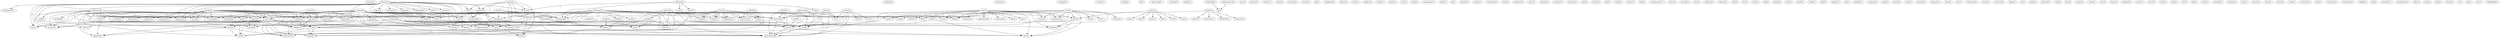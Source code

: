 digraph G {
  decision [ label="decision(1)" ];
  population [ label="population(8)" ];
  invading [ label="invading(1)" ];
  look [ label="look(1)" ];
  book [ label="book(1)" ];
  constituted [ label="constituted(1)" ];
  majority [ label="majority(1)" ];
  massacred [ label="massacred(1)" ];
  arrival [ label="arrival(1)" ];
  anticipation [ label="anticipation(1)" ];
  van [ label="van(3)" ];
  turn [ label="turn(1)" ];
  van [ label="van(3)" ];
  reached [ label="reached(1)" ];
  province [ label="province(1)" ];
  consisted [ label="consisted(1)" ];
  percent [ label="percent(2)" ];
  slaughter [ label="slaughter(1)" ];
  republic [ label="republic(3)" ];
  problem [ label="problem(2)" ];
  freedom [ label="freedom(1)" ];
  escaped [ label="escaped(2)" ];
  volume [ label="volume(1)" ];
  escape [ label="escape(3)" ];
  exists [ label="exists(1)" ];
  soul [ label="soul(1)" ];
  today [ label="today(1)" ];
  refuge [ label="refuge(2)" ];
  fo [ label="fo(4)" ];
  petersburg [ label="petersburg(1)" ];
  wardrop [ label="wardrop(1)" ];
  length [ label="length(2)" ];
  cambridge [ label="cambridge(2)" ];
  pp [ label="pp(2)" ];
  ohanus [ label="ohanus(3)" ];
  closed [ label="closed(3)" ];
  proceeded [ label="proceeded(4)" ];
  work [ label="work(5)" ];
  mountain [ label="mountain(5)" ];
  serve [ label="serve(5)" ];
  extermination [ label="extermination(4)" ];
  paw [ label="paw(2)" ];
  horizon [ label="horizon(1)" ];
  country [ label="country(1)" ];
  found [ label="found(2)" ];
  caucasia [ label="caucasia(1)" ];
  army [ label="army(3)" ];
  response [ label="response(1)" ];
  participated [ label="participated(1)" ];
  victory [ label="victory(1)" ];
  cooperation [ label="cooperation(1)" ];
  witnessed [ label="witnessed(1)" ];
  title [ label="title(1)" ];
  eye [ label="eye(1)" ];
  officer [ label="officer(1)" ];
  came [ label="came(1)" ];
  flag [ label="flag(1)" ];
  enter [ label="enter(1)" ];
  blood [ label="blood(1)" ];
  make [ label="make(2)" ];
  president [ label="president(1)" ];
  began [ label="began(2)" ];
  wave [ label="wave(1)" ];
  morale [ label="morale(1)" ];
  fop [ label="fop(1)" ];
  completed [ label="completed(2)" ];
  reform [ label="reform(1)" ];
  drivel [ label="drivel(1)" ];
  subject [ label="subject(1)" ];
  article [ label="article(1)" ];
  enemy [ label="enemy(1)" ];
  sera [ label="sera(1)" ];
  north [ label="north(2)" ];
  beginning [ label="beginning(2)" ];
  collaboration [ label="collaboration(2)" ];
  assist [ label="assist(1)" ];
  refuse [ label="refuse(1)" ];
  state [ label="state(4)" ];
  degree [ label="degree(1)" ];
  preparation [ label="preparation(1)" ];
  sultan [ label="sultan(1)" ];
  czar [ label="czar(2)" ];
  reach [ label="reach(1)" ];
  day [ label="day(1)" ];
  returned [ label="returned(1)" ];
  go [ label="go(1)" ];
  guerilla [ label="guerilla(1)" ];
  realism [ label="realism(1)" ];
  civilization [ label="civilization(1)" ];
  drive [ label="drive(1)" ];
  holocaust [ label="holocaust(1)" ];
  armenia [ label="armenia(9)" ];
  analogy [ label="analogy(1)" ];
  borderland [ label="borderland(2)" ];
  comprised [ label="comprised(1)" ];
  solve [ label="solve(1)" ];
  reexamine [ label="reexamine(1)" ];
  revolt [ label="revolt(2)" ];
  paragraph [ label="paragraph(2)" ];
  city [ label="city(2)" ];
  plateau [ label="plateau(2)" ];
  press [ label="press(1)" ];
  istanbul [ label="istanbul(1)" ];
  invasion [ label="invasion(1)" ];
  caucasus [ label="caucasus(1)" ];
  sechrest [ label="sechrest(2)" ];
  edu [ label="edu(2)" ];
  way [ label="way(2)" ];
  cairo [ label="cairo(1)" ];
  writes [ label="writes(1)" ];
  babi [ label="babi(1)" ];
  history [ label="history(1)" ];
  point [ label="point(1)" ];
  term [ label="term(1)" ];
  name [ label="name(1)" ];
  quote [ label="quote(1)" ];
  feel [ label="feel(1)" ];
  truth [ label="truth(1)" ];
  miss [ label="miss(1)" ];
  katl [ label="katl(1)" ];
  rachel [ label="rachel(1)" ];
  inanity [ label="inanity(1)" ];
  yoke [ label="yoke(1)" ];
  commissioner [ label="commissioner(1)" ];
  comes [ label="comes(1)" ];
  tartar [ label="tartar(3)" ];
  anatolia [ label="anatolia(2)" ];
  position [ label="position(1)" ];
  hurt [ label="hurt(1)" ];
  east [ label="east(1)" ];
  push [ label="push(1)" ];
  provide [ label="provide(1)" ];
  area [ label="area(1)" ];
  aharonin [ label="aharonin(1)" ];
  became [ label="became(2)" ];
  harb [ label="harb(1)" ];
  bva [ label="bva(1)" ];
  shore [ label="shore(1)" ];
  fled [ label="fled(2)" ];
  border [ label="border(2)" ];
  dunn [ label="dunn(1)" ];
  hartill [ label="hartill(1)" ];
  robert [ label="robert(1)" ];
  ottoman [ label="ottoman(2)" ];
  supply [ label="supply(1)" ];
  treachery [ label="treachery(1)" ];
  regard [ label="regard(1)" ];
  culminated [ label="culminated(1)" ];
  hope [ label="hope(1)" ];
  success [ label="success(1)" ];
  participation [ label="participation(1)" ];
  faith [ label="faith(1)" ];
  majesty [ label="majesty(1)" ];
  british [ label="british(1)" ];
  massacre [ label="massacre(1)" ];
  report [ label="report(2)" ];
  interview [ label="interview(1)" ];
  crime [ label="crime(2)" ];
  mentioned [ label="mentioned(1)" ];
  zip [ label="zip(1)" ];
  inability [ label="inability(1)" ];
  company [ label="company(1)" ];
  appressian [ label="appressian(2)" ];
  independence [ label="independence(4)" ];
  expel [ label="expel(1)" ];
  muslim [ label="muslim(2)" ];
  flood [ label="flood(1)" ];
  crowded [ label="crowded(1)" ];
  distinguish [ label="distinguish(1)" ];
  maintain [ label="maintain(1)" ];
  war [ label="war(3)" ];
  appeared [ label="appeared(1)" ];
  protection [ label="protection(2)" ];
  genocide [ label="genocide(1)" ];
  crisis [ label="crisis(1)" ];
  ararat [ label="ararat(2)" ];
  stone [ label="stone(2)" ];
  stanford [ label="stanford(1)" ];
  bosporus [ label="bosporus(1)" ];
  odasi [ label="odasi(1)" ];
  mus [ label="mus(1)" ];
  resistance [ label="resistance(2)" ];
  erivan [ label="erivan(1)" ];
  american [ label="american(2)" ];
  legion [ label="legion(1)" ];
  sir [ label="sir(1)" ];
  sahak [ label="sahak(1)" ];
  serdar [ label="serdar(2)" ];
  virvir [ label="virvir(1)" ];
  zuma [ label="zuma(1)" ];
  re [ label="re(1)" ];
  russia [ label="russia(1)" ];
  fulfillment [ label="fulfillment(1)" ];
  looked [ label="looked(1)" ];
  resurrection [ label="resurrection(1)" ];
  justify [ label="justify(1)" ];
  life [ label="life(1)" ];
  bortnick [ label="bortnick(1)" ];
  road [ label="road(4)" ];
  dust [ label="dust(2)" ];
  europe [ label="europe(1)" ];
  stuart [ label="stuart(1)" ];
  rear [ label="rear(1)" ];
  bayur [ label="bayur(1)" ];
  jewish [ label="jewish(1)" ];
  knocked [ label="knocked(2)" ];
  armenians [ label="armenians(1)" ];
  flooded [ label="flooded(1)" ];
  czarist [ label="czarist(1)" ];
  source [ label="source(1)" ];
  christ [ label="christ(1)" ];
  russia [ label="russia(1)" ];
  evrak [ label="evrak(1)" ];
  uucp [ label="uucp(1)" ];
  rise [ label="rise(1)" ];
  lake [ label="lake(1)" ];
  strike [ label="strike(1)" ];
  turkish [ label="turkish(1)" ];
  argic [ label="argic(2)" ];
  muratoff [ label="muratoff(1)" ];
  artillery [ label="artillery(2)" ];
  turkey [ label="turkey(6)" ];
  story [ label="story(1)" ];
  bureau [ label="bureau(1)" ];
  oliver [ label="oliver(1)" ];
  course [ label="course(2)" ];
  sabis [ label="sabis(1)" ];
  revolution [ label="revolution(1)" ];
  shaw [ label="shaw(1)" ];
  university [ label="university(1)" ];
  hahralaram [ label="hahralaram(1)" ];
  village [ label="village(4)" ];
  rest [ label="rest(2)" ];
  november [ label="november(1)" ];
  mazbatalari [ label="mazbatalari(1)" ];
  empire [ label="empire(3)" ];
  bitlis [ label="bitlis(1)" ];
  april [ label="april(2)" ];
  world [ label="world(3)" ];
  went [ label="went(1)" ];
  tiflis [ label="tiflis(1)" ];
  vilayet [ label="vilayet(1)" ];
  st [ label="st(1)" ];
  don [ label="don(1)" ];
  june [ label="june(1)" ];
  akhalkalaki [ label="akhalkalaki(2)" ];
  population -> invading [ label="1" ];
  population -> look [ label="1" ];
  population -> book [ label="1" ];
  population -> constituted [ label="2" ];
  population -> majority [ label="2" ];
  population -> massacred [ label="1" ];
  population -> arrival [ label="1" ];
  population -> anticipation [ label="1" ];
  population -> van [ label="2" ];
  population -> turn [ label="1" ];
  population -> van [ label="2" ];
  population -> reached [ label="2" ];
  population -> province [ label="1" ];
  population -> consisted [ label="2" ];
  population -> percent [ label="2" ];
  population -> slaughter [ label="2" ];
  population -> republic [ label="2" ];
  escape -> exists [ label="1" ];
  escape -> soul [ label="1" ];
  escape -> today [ label="1" ];
  cambridge -> pp [ label="1" ];
  ohanus -> exists [ label="1" ];
  ohanus -> closed [ label="1" ];
  ohanus -> soul [ label="1" ];
  ohanus -> proceeded [ label="1" ];
  ohanus -> today [ label="1" ];
  ohanus -> work [ label="1" ];
  ohanus -> mountain [ label="1" ];
  ohanus -> serve [ label="1" ];
  ohanus -> extermination [ label="1" ];
  army -> response [ label="1" ];
  army -> participated [ label="1" ];
  army -> victory [ label="1" ];
  army -> cooperation [ label="1" ];
  army -> witnessed [ label="1" ];
  army -> title [ label="1" ];
  army -> eye [ label="1" ];
  army -> officer [ label="1" ];
  army -> came [ label="1" ];
  army -> flag [ label="1" ];
  army -> enter [ label="1" ];
  army -> blood [ label="1" ];
  army -> make [ label="1" ];
  army -> president [ label="1" ];
  army -> began [ label="1" ];
  army -> serve [ label="1" ];
  army -> wave [ label="1" ];
  beginning -> collaboration [ label="1" ];
  beginning -> assist [ label="1" ];
  beginning -> refuse [ label="1" ];
  beginning -> state [ label="1" ];
  beginning -> degree [ label="1" ];
  beginning -> serve [ label="1" ];
  closed -> soul [ label="1" ];
  closed -> today [ label="1" ];
  czar -> reach [ label="1" ];
  czar -> victory [ label="1" ];
  czar -> cooperation [ label="1" ];
  czar -> day [ label="1" ];
  czar -> came [ label="1" ];
  czar -> flag [ label="1" ];
  czar -> enter [ label="1" ];
  czar -> blood [ label="1" ];
  czar -> make [ label="1" ];
  czar -> president [ label="1" ];
  czar -> returned [ label="1" ];
  czar -> serve [ label="1" ];
  czar -> wave [ label="1" ];
  armenia -> soul [ label="1" ];
  armenia -> book [ label="1" ];
  armenia -> proceeded [ label="2" ];
  armenia -> today [ label="1" ];
  armenia -> constituted [ label="2" ];
  armenia -> majority [ label="1" ];
  armenia -> analogy [ label="1" ];
  armenia -> borderland [ label="2" ];
  armenia -> comprised [ label="1" ];
  armenia -> solve [ label="1" ];
  armenia -> reexamine [ label="1" ];
  armenia -> van [ label="1" ];
  armenia -> van [ label="1" ];
  armenia -> reached [ label="1" ];
  armenia -> consisted [ label="1" ];
  armenia -> percent [ label="2" ];
  armenia -> revolt [ label="1" ];
  armenia -> paragraph [ label="1" ];
  armenia -> slaughter [ label="1" ];
  armenia -> work [ label="1" ];
  armenia -> republic [ label="1" ];
  armenia -> mountain [ label="3" ];
  armenia -> city [ label="1" ];
  armenia -> plateau [ label="2" ];
  armenia -> serve [ label="1" ];
  armenia -> extermination [ label="2" ];
  sechrest -> edu [ label="1" ];
  sechrest -> way [ label="1" ];
  sechrest -> cairo [ label="1" ];
  sechrest -> paragraph [ label="1" ];
  sechrest -> writes [ label="1" ];
  point -> term [ label="1" ];
  point -> name [ label="1" ];
  point -> quote [ label="1" ];
  point -> feel [ label="1" ];
  point -> truth [ label="1" ];
  point -> make [ label="1" ];
  point -> miss [ label="1" ];
  tartar -> proceeded [ label="1" ];
  tartar -> borderland [ label="2" ];
  tartar -> solve [ label="1" ];
  tartar -> reexamine [ label="1" ];
  tartar -> paragraph [ label="1" ];
  tartar -> mountain [ label="2" ];
  tartar -> plateau [ label="2" ];
  anatolia -> collaboration [ label="1" ];
  anatolia -> way [ label="1" ];
  anatolia -> revolt [ label="1" ];
  anatolia -> position [ label="1" ];
  anatolia -> degree [ label="1" ];
  anatolia -> hurt [ label="1" ];
  anatolia -> east [ label="1" ];
  anatolia -> push [ label="1" ];
  proceeded -> today [ label="1" ];
  proceeded -> work [ label="3" ];
  proceeded -> extermination [ label="3" ];
  ottoman -> way [ label="1" ];
  ottoman -> supply [ label="1" ];
  ottoman -> massacred [ label="1" ];
  ottoman -> treachery [ label="1" ];
  ottoman -> arrival [ label="1" ];
  ottoman -> regard [ label="1" ];
  ottoman -> anticipation [ label="1" ];
  ottoman -> culminated [ label="1" ];
  ottoman -> refuse [ label="1" ];
  ottoman -> turn [ label="1" ];
  ottoman -> state [ label="2" ];
  ottoman -> province [ label="1" ];
  ottoman -> hope [ label="1" ];
  ottoman -> revolt [ label="1" ];
  ottoman -> success [ label="1" ];
  ottoman -> position [ label="1" ];
  ottoman -> degree [ label="1" ];
  ottoman -> hurt [ label="1" ];
  ottoman -> east [ label="1" ];
  ottoman -> push [ label="1" ];
  ottoman -> participation [ label="1" ];
  ottoman -> serve [ label="1" ];
  british -> massacre [ label="2" ];
  british -> report [ label="2" ];
  british -> interview [ label="2" ];
  british -> crime [ label="1" ];
  british -> mentioned [ label="2" ];
  way -> revolt [ label="1" ];
  way -> paragraph [ label="1" ];
  way -> push [ label="1" ];
  appressian -> work [ label="1" ];
  appressian -> mountain [ label="1" ];
  appressian -> serve [ label="1" ];
  appressian -> extermination [ label="1" ];
  independence -> pp [ label="1" ];
  muslim -> massacred [ label="1" ];
  muslim -> flood [ label="2" ];
  muslim -> crowded [ label="2" ];
  muslim -> comprised [ label="1" ];
  muslim -> distinguish [ label="1" ];
  muslim -> arrival [ label="1" ];
  muslim -> maintain [ label="1" ];
  muslim -> anticipation [ label="1" ];
  muslim -> van [ label="1" ];
  muslim -> turn [ label="1" ];
  muslim -> van [ label="1" ];
  muslim -> state [ label="3" ];
  muslim -> reached [ label="1" ];
  muslim -> province [ label="1" ];
  muslim -> war [ label="1" ];
  muslim -> consisted [ label="1" ];
  muslim -> percent [ label="2" ];
  muslim -> appeared [ label="1" ];
  muslim -> protection [ label="1" ];
  muslim -> revolt [ label="1" ];
  muslim -> slaughter [ label="1" ];
  muslim -> genocide [ label="1" ];
  muslim -> republic [ label="1" ];
  muslim -> east [ label="2" ];
  muslim -> city [ label="1" ];
  muslim -> crisis [ label="2" ];
  muslim -> began [ label="2" ];
  muslim -> extermination [ label="1" ];
  serdar -> virvir [ label="1" ];
  serdar -> zuma [ label="1" ];
  serdar -> work [ label="1" ];
  serdar -> re [ label="1" ];
  serdar -> mountain [ label="1" ];
  serdar -> serve [ label="1" ];
  serdar -> extermination [ label="1" ];
  russia -> protection [ label="1" ];
  russia -> fulfillment [ label="1" ];
  russia -> looked [ label="1" ];
  russia -> resurrection [ label="1" ];
  russia -> justify [ label="1" ];
  russia -> life [ label="1" ];
  jewish -> consisted [ label="1" ];
  jewish -> percent [ label="1" ];
  jewish -> republic [ label="1" ];
  jewish -> extermination [ label="1" ];
  armenians -> reexamine [ label="1" ];
  armenians -> flooded [ label="1" ];
  armenians -> van [ label="1" ];
  armenians -> van [ label="1" ];
  armenians -> state [ label="2" ];
  armenians -> came [ label="2" ];
  armenians -> reached [ label="1" ];
  armenians -> war [ label="1" ];
  armenians -> percent [ label="1" ];
  armenians -> flag [ label="2" ];
  armenians -> enter [ label="2" ];
  armenians -> revolt [ label="1" ];
  armenians -> blood [ label="2" ];
  armenians -> paragraph [ label="1" ];
  armenians -> fulfillment [ label="1" ];
  armenians -> slaughter [ label="1" ];
  armenians -> make [ label="2" ];
  armenians -> looked [ label="1" ];
  armenians -> genocide [ label="1" ];
  armenians -> justify [ label="1" ];
  armenians -> east [ label="2" ];
  armenians -> president [ label="2" ];
  armenians -> city [ label="1" ];
  armenians -> crisis [ label="2" ];
  armenians -> crime [ label="1" ];
  armenians -> began [ label="2" ];
  armenians -> czarist [ label="1" ];
  armenians -> serve [ label="2" ];
  armenians -> wave [ label="2" ];
  van -> turn [ label="1" ];
  van -> state [ label="2" ];
  van -> reached [ label="2" ];
  van -> province [ label="1" ];
  van -> appeared [ label="1" ];
  van -> protection [ label="1" ];
  van -> slaughter [ label="2" ];
  van -> east [ label="1" ];
  van -> crisis [ label="1" ];
  van -> began [ label="1" ];
  russia -> protection [ label="1" ];
  russia -> fulfillment [ label="1" ];
  russia -> looked [ label="1" ];
  russia -> resurrection [ label="1" ];
  russia -> justify [ label="1" ];
  russia -> life [ label="1" ];
  van -> state [ label="2" ];
  van -> reached [ label="2" ];
  van -> province [ label="1" ];
  van -> appeared [ label="1" ];
  van -> protection [ label="1" ];
  van -> slaughter [ label="2" ];
  van -> east [ label="1" ];
  van -> crisis [ label="1" ];
  van -> began [ label="1" ];
  state -> appeared [ label="1" ];
  state -> protection [ label="1" ];
  state -> crisis [ label="1" ];
  turkish -> work [ label="1" ];
  turkish -> mountain [ label="1" ];
  turkish -> serve [ label="1" ];
  turkish -> extermination [ label="1" ];
  war -> degree [ label="1" ];
  war -> serve [ label="1" ];
  percent -> slaughter [ label="1" ];
  argic -> work [ label="1" ];
  argic -> re [ label="1" ];
  argic -> mountain [ label="1" ];
  argic -> serve [ label="1" ];
  argic -> extermination [ label="1" ];
  turkey -> protection [ label="1" ];
  turkey -> paragraph [ label="1" ];
  turkey -> resurrection [ label="1" ];
  turkey -> life [ label="1" ];
  revolt -> slaughter [ label="1" ];
  revolt -> city [ label="1" ];
  make -> president [ label="1" ];
  make -> serve [ label="1" ];
  make -> wave [ label="1" ];
  work -> extermination [ label="3" ];
  empire -> city [ label="1" ];
  empire -> serve [ label="1" ];
  east -> crisis [ label="1" ];
  east -> began [ label="1" ];
  east -> push [ label="1" ];
  world -> serve [ label="1" ];
  mountain -> plateau [ label="2" ];
  mountain -> serve [ label="3" ];
  mountain -> extermination [ label="3" ];
  tiflis -> serve [ label="1" ];
  tiflis -> wave [ label="1" ];
  serve -> extermination [ label="3" ];
  serve -> wave [ label="1" ];
}
